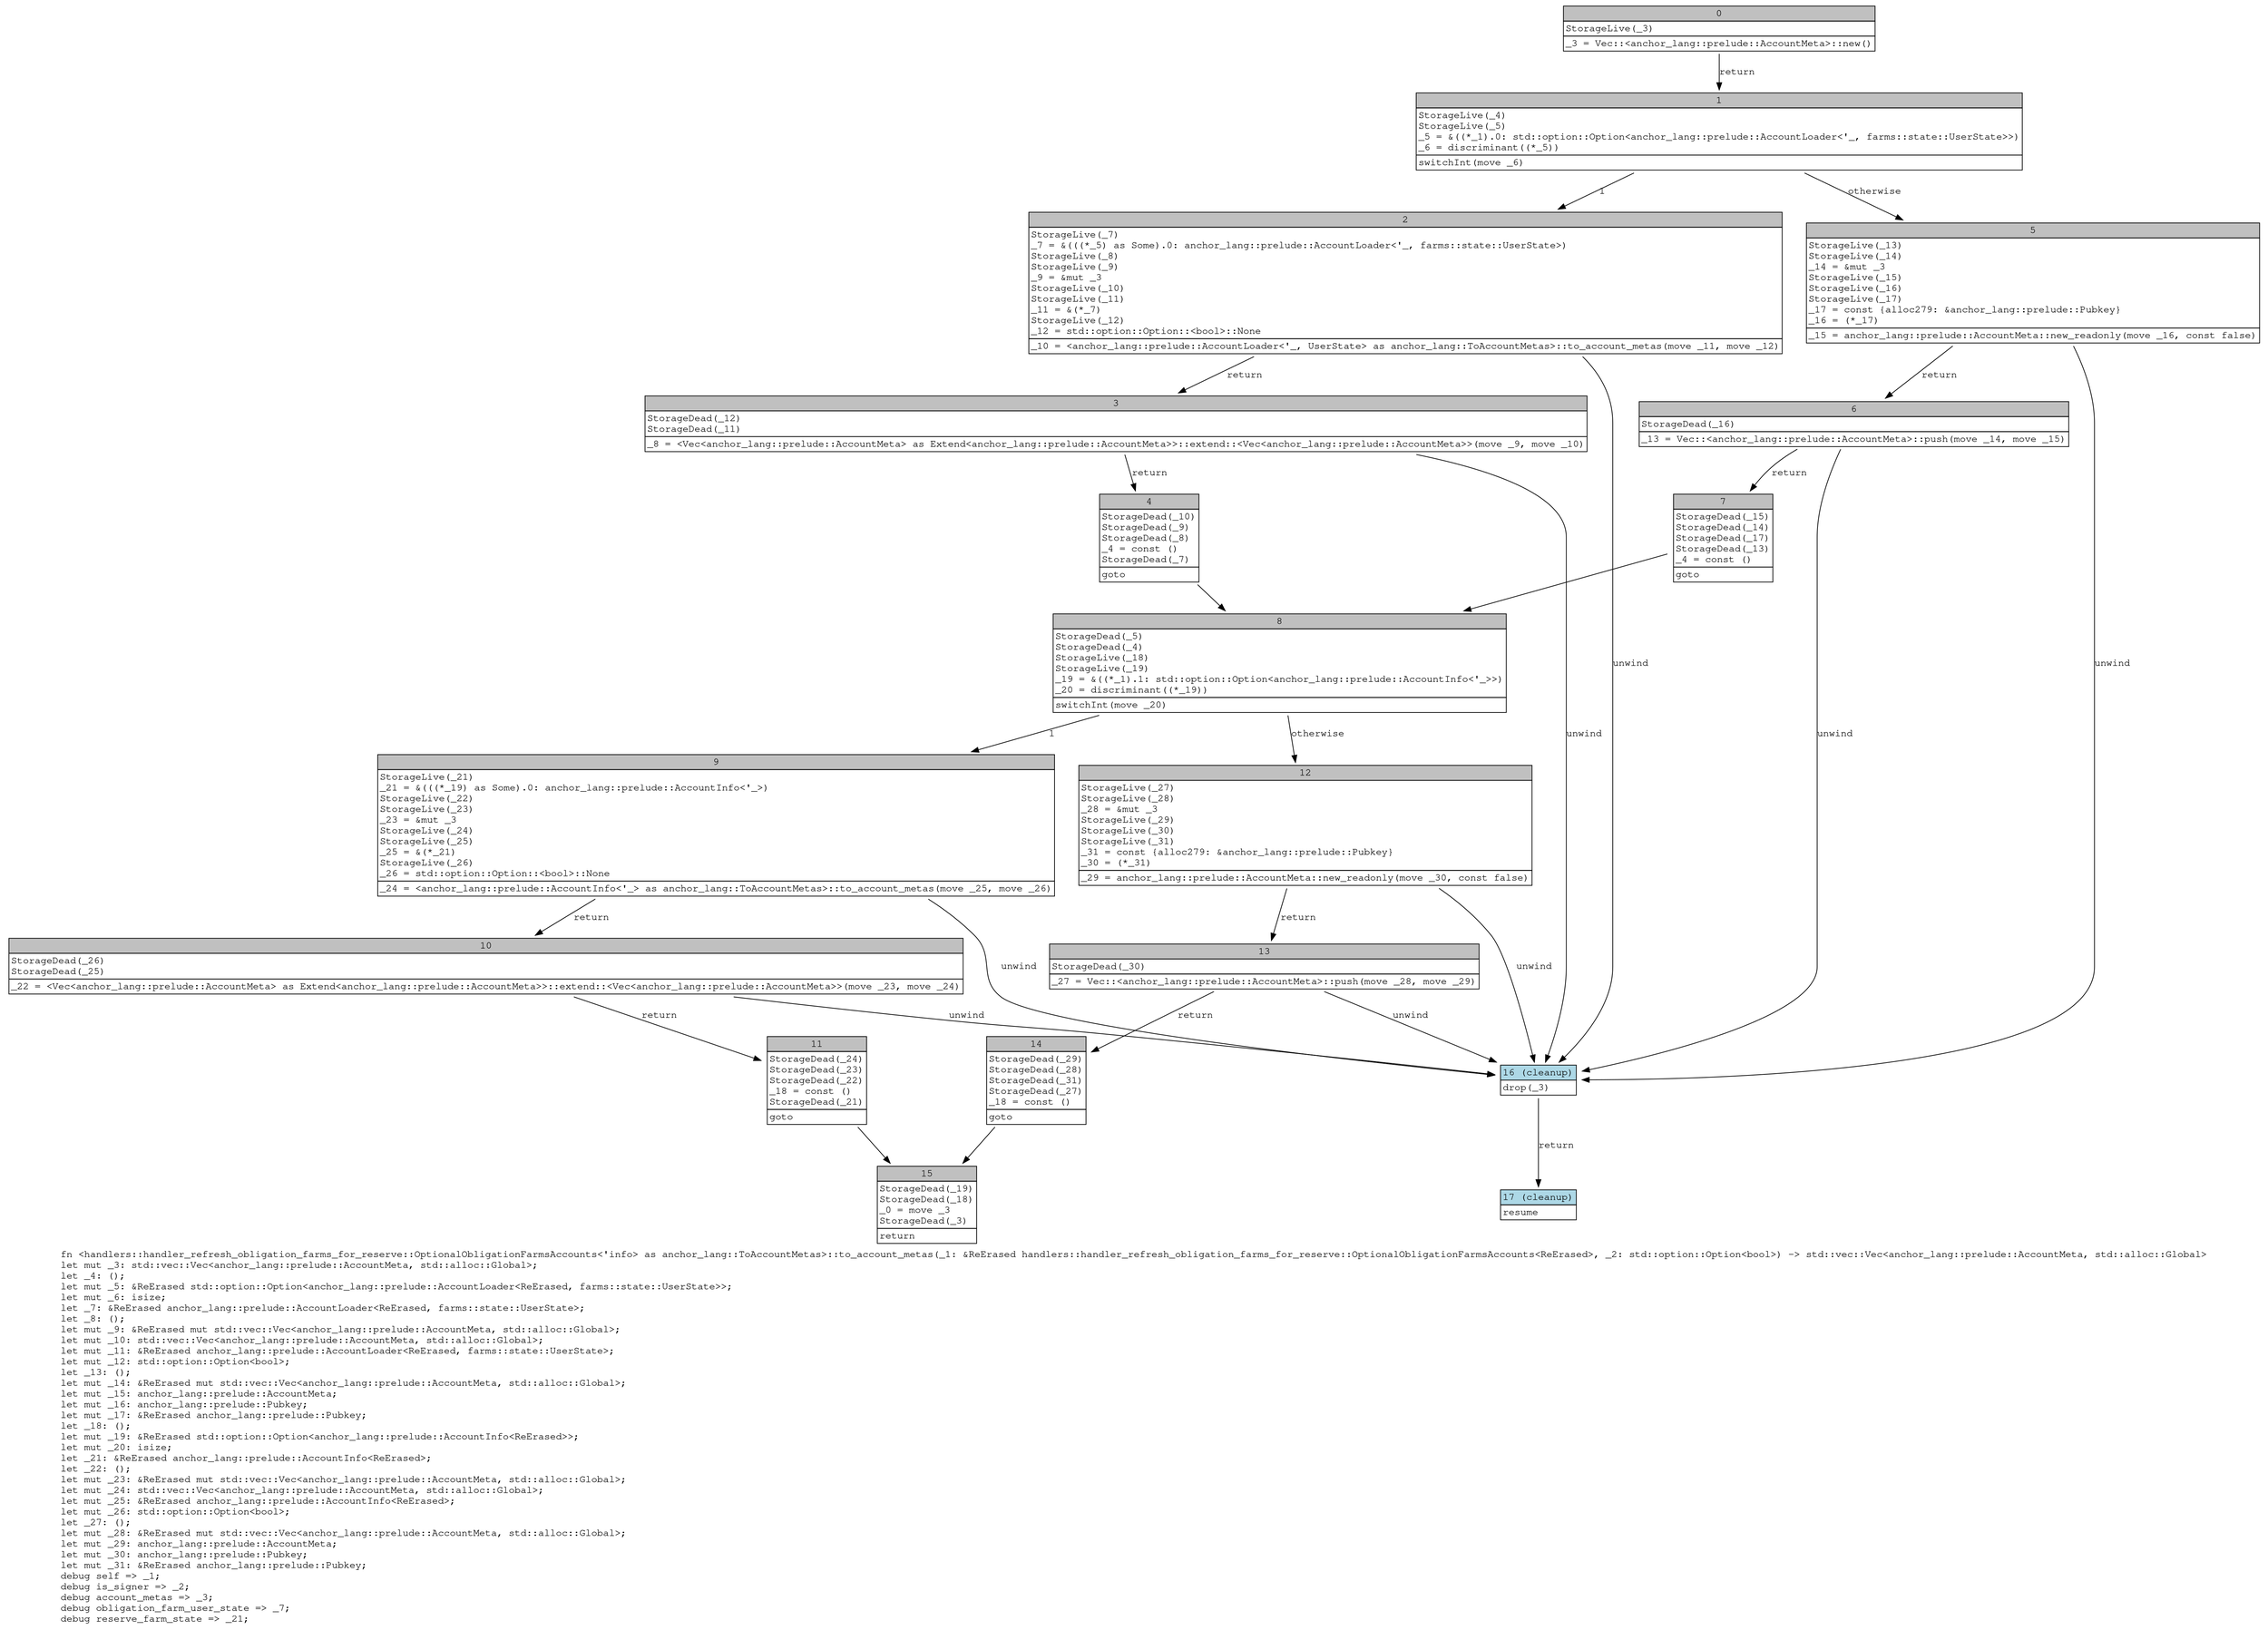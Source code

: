 digraph Mir_0_5142 {
    graph [fontname="Courier, monospace"];
    node [fontname="Courier, monospace"];
    edge [fontname="Courier, monospace"];
    label=<fn &lt;handlers::handler_refresh_obligation_farms_for_reserve::OptionalObligationFarmsAccounts&lt;'info&gt; as anchor_lang::ToAccountMetas&gt;::to_account_metas(_1: &amp;ReErased handlers::handler_refresh_obligation_farms_for_reserve::OptionalObligationFarmsAccounts&lt;ReErased&gt;, _2: std::option::Option&lt;bool&gt;) -&gt; std::vec::Vec&lt;anchor_lang::prelude::AccountMeta, std::alloc::Global&gt;<br align="left"/>let mut _3: std::vec::Vec&lt;anchor_lang::prelude::AccountMeta, std::alloc::Global&gt;;<br align="left"/>let _4: ();<br align="left"/>let mut _5: &amp;ReErased std::option::Option&lt;anchor_lang::prelude::AccountLoader&lt;ReErased, farms::state::UserState&gt;&gt;;<br align="left"/>let mut _6: isize;<br align="left"/>let _7: &amp;ReErased anchor_lang::prelude::AccountLoader&lt;ReErased, farms::state::UserState&gt;;<br align="left"/>let _8: ();<br align="left"/>let mut _9: &amp;ReErased mut std::vec::Vec&lt;anchor_lang::prelude::AccountMeta, std::alloc::Global&gt;;<br align="left"/>let mut _10: std::vec::Vec&lt;anchor_lang::prelude::AccountMeta, std::alloc::Global&gt;;<br align="left"/>let mut _11: &amp;ReErased anchor_lang::prelude::AccountLoader&lt;ReErased, farms::state::UserState&gt;;<br align="left"/>let mut _12: std::option::Option&lt;bool&gt;;<br align="left"/>let _13: ();<br align="left"/>let mut _14: &amp;ReErased mut std::vec::Vec&lt;anchor_lang::prelude::AccountMeta, std::alloc::Global&gt;;<br align="left"/>let mut _15: anchor_lang::prelude::AccountMeta;<br align="left"/>let mut _16: anchor_lang::prelude::Pubkey;<br align="left"/>let mut _17: &amp;ReErased anchor_lang::prelude::Pubkey;<br align="left"/>let _18: ();<br align="left"/>let mut _19: &amp;ReErased std::option::Option&lt;anchor_lang::prelude::AccountInfo&lt;ReErased&gt;&gt;;<br align="left"/>let mut _20: isize;<br align="left"/>let _21: &amp;ReErased anchor_lang::prelude::AccountInfo&lt;ReErased&gt;;<br align="left"/>let _22: ();<br align="left"/>let mut _23: &amp;ReErased mut std::vec::Vec&lt;anchor_lang::prelude::AccountMeta, std::alloc::Global&gt;;<br align="left"/>let mut _24: std::vec::Vec&lt;anchor_lang::prelude::AccountMeta, std::alloc::Global&gt;;<br align="left"/>let mut _25: &amp;ReErased anchor_lang::prelude::AccountInfo&lt;ReErased&gt;;<br align="left"/>let mut _26: std::option::Option&lt;bool&gt;;<br align="left"/>let _27: ();<br align="left"/>let mut _28: &amp;ReErased mut std::vec::Vec&lt;anchor_lang::prelude::AccountMeta, std::alloc::Global&gt;;<br align="left"/>let mut _29: anchor_lang::prelude::AccountMeta;<br align="left"/>let mut _30: anchor_lang::prelude::Pubkey;<br align="left"/>let mut _31: &amp;ReErased anchor_lang::prelude::Pubkey;<br align="left"/>debug self =&gt; _1;<br align="left"/>debug is_signer =&gt; _2;<br align="left"/>debug account_metas =&gt; _3;<br align="left"/>debug obligation_farm_user_state =&gt; _7;<br align="left"/>debug reserve_farm_state =&gt; _21;<br align="left"/>>;
    bb0__0_5142 [shape="none", label=<<table border="0" cellborder="1" cellspacing="0"><tr><td bgcolor="gray" align="center" colspan="1">0</td></tr><tr><td align="left" balign="left">StorageLive(_3)<br/></td></tr><tr><td align="left">_3 = Vec::&lt;anchor_lang::prelude::AccountMeta&gt;::new()</td></tr></table>>];
    bb1__0_5142 [shape="none", label=<<table border="0" cellborder="1" cellspacing="0"><tr><td bgcolor="gray" align="center" colspan="1">1</td></tr><tr><td align="left" balign="left">StorageLive(_4)<br/>StorageLive(_5)<br/>_5 = &amp;((*_1).0: std::option::Option&lt;anchor_lang::prelude::AccountLoader&lt;'_, farms::state::UserState&gt;&gt;)<br/>_6 = discriminant((*_5))<br/></td></tr><tr><td align="left">switchInt(move _6)</td></tr></table>>];
    bb2__0_5142 [shape="none", label=<<table border="0" cellborder="1" cellspacing="0"><tr><td bgcolor="gray" align="center" colspan="1">2</td></tr><tr><td align="left" balign="left">StorageLive(_7)<br/>_7 = &amp;(((*_5) as Some).0: anchor_lang::prelude::AccountLoader&lt;'_, farms::state::UserState&gt;)<br/>StorageLive(_8)<br/>StorageLive(_9)<br/>_9 = &amp;mut _3<br/>StorageLive(_10)<br/>StorageLive(_11)<br/>_11 = &amp;(*_7)<br/>StorageLive(_12)<br/>_12 = std::option::Option::&lt;bool&gt;::None<br/></td></tr><tr><td align="left">_10 = &lt;anchor_lang::prelude::AccountLoader&lt;'_, UserState&gt; as anchor_lang::ToAccountMetas&gt;::to_account_metas(move _11, move _12)</td></tr></table>>];
    bb3__0_5142 [shape="none", label=<<table border="0" cellborder="1" cellspacing="0"><tr><td bgcolor="gray" align="center" colspan="1">3</td></tr><tr><td align="left" balign="left">StorageDead(_12)<br/>StorageDead(_11)<br/></td></tr><tr><td align="left">_8 = &lt;Vec&lt;anchor_lang::prelude::AccountMeta&gt; as Extend&lt;anchor_lang::prelude::AccountMeta&gt;&gt;::extend::&lt;Vec&lt;anchor_lang::prelude::AccountMeta&gt;&gt;(move _9, move _10)</td></tr></table>>];
    bb4__0_5142 [shape="none", label=<<table border="0" cellborder="1" cellspacing="0"><tr><td bgcolor="gray" align="center" colspan="1">4</td></tr><tr><td align="left" balign="left">StorageDead(_10)<br/>StorageDead(_9)<br/>StorageDead(_8)<br/>_4 = const ()<br/>StorageDead(_7)<br/></td></tr><tr><td align="left">goto</td></tr></table>>];
    bb5__0_5142 [shape="none", label=<<table border="0" cellborder="1" cellspacing="0"><tr><td bgcolor="gray" align="center" colspan="1">5</td></tr><tr><td align="left" balign="left">StorageLive(_13)<br/>StorageLive(_14)<br/>_14 = &amp;mut _3<br/>StorageLive(_15)<br/>StorageLive(_16)<br/>StorageLive(_17)<br/>_17 = const {alloc279: &amp;anchor_lang::prelude::Pubkey}<br/>_16 = (*_17)<br/></td></tr><tr><td align="left">_15 = anchor_lang::prelude::AccountMeta::new_readonly(move _16, const false)</td></tr></table>>];
    bb6__0_5142 [shape="none", label=<<table border="0" cellborder="1" cellspacing="0"><tr><td bgcolor="gray" align="center" colspan="1">6</td></tr><tr><td align="left" balign="left">StorageDead(_16)<br/></td></tr><tr><td align="left">_13 = Vec::&lt;anchor_lang::prelude::AccountMeta&gt;::push(move _14, move _15)</td></tr></table>>];
    bb7__0_5142 [shape="none", label=<<table border="0" cellborder="1" cellspacing="0"><tr><td bgcolor="gray" align="center" colspan="1">7</td></tr><tr><td align="left" balign="left">StorageDead(_15)<br/>StorageDead(_14)<br/>StorageDead(_17)<br/>StorageDead(_13)<br/>_4 = const ()<br/></td></tr><tr><td align="left">goto</td></tr></table>>];
    bb8__0_5142 [shape="none", label=<<table border="0" cellborder="1" cellspacing="0"><tr><td bgcolor="gray" align="center" colspan="1">8</td></tr><tr><td align="left" balign="left">StorageDead(_5)<br/>StorageDead(_4)<br/>StorageLive(_18)<br/>StorageLive(_19)<br/>_19 = &amp;((*_1).1: std::option::Option&lt;anchor_lang::prelude::AccountInfo&lt;'_&gt;&gt;)<br/>_20 = discriminant((*_19))<br/></td></tr><tr><td align="left">switchInt(move _20)</td></tr></table>>];
    bb9__0_5142 [shape="none", label=<<table border="0" cellborder="1" cellspacing="0"><tr><td bgcolor="gray" align="center" colspan="1">9</td></tr><tr><td align="left" balign="left">StorageLive(_21)<br/>_21 = &amp;(((*_19) as Some).0: anchor_lang::prelude::AccountInfo&lt;'_&gt;)<br/>StorageLive(_22)<br/>StorageLive(_23)<br/>_23 = &amp;mut _3<br/>StorageLive(_24)<br/>StorageLive(_25)<br/>_25 = &amp;(*_21)<br/>StorageLive(_26)<br/>_26 = std::option::Option::&lt;bool&gt;::None<br/></td></tr><tr><td align="left">_24 = &lt;anchor_lang::prelude::AccountInfo&lt;'_&gt; as anchor_lang::ToAccountMetas&gt;::to_account_metas(move _25, move _26)</td></tr></table>>];
    bb10__0_5142 [shape="none", label=<<table border="0" cellborder="1" cellspacing="0"><tr><td bgcolor="gray" align="center" colspan="1">10</td></tr><tr><td align="left" balign="left">StorageDead(_26)<br/>StorageDead(_25)<br/></td></tr><tr><td align="left">_22 = &lt;Vec&lt;anchor_lang::prelude::AccountMeta&gt; as Extend&lt;anchor_lang::prelude::AccountMeta&gt;&gt;::extend::&lt;Vec&lt;anchor_lang::prelude::AccountMeta&gt;&gt;(move _23, move _24)</td></tr></table>>];
    bb11__0_5142 [shape="none", label=<<table border="0" cellborder="1" cellspacing="0"><tr><td bgcolor="gray" align="center" colspan="1">11</td></tr><tr><td align="left" balign="left">StorageDead(_24)<br/>StorageDead(_23)<br/>StorageDead(_22)<br/>_18 = const ()<br/>StorageDead(_21)<br/></td></tr><tr><td align="left">goto</td></tr></table>>];
    bb12__0_5142 [shape="none", label=<<table border="0" cellborder="1" cellspacing="0"><tr><td bgcolor="gray" align="center" colspan="1">12</td></tr><tr><td align="left" balign="left">StorageLive(_27)<br/>StorageLive(_28)<br/>_28 = &amp;mut _3<br/>StorageLive(_29)<br/>StorageLive(_30)<br/>StorageLive(_31)<br/>_31 = const {alloc279: &amp;anchor_lang::prelude::Pubkey}<br/>_30 = (*_31)<br/></td></tr><tr><td align="left">_29 = anchor_lang::prelude::AccountMeta::new_readonly(move _30, const false)</td></tr></table>>];
    bb13__0_5142 [shape="none", label=<<table border="0" cellborder="1" cellspacing="0"><tr><td bgcolor="gray" align="center" colspan="1">13</td></tr><tr><td align="left" balign="left">StorageDead(_30)<br/></td></tr><tr><td align="left">_27 = Vec::&lt;anchor_lang::prelude::AccountMeta&gt;::push(move _28, move _29)</td></tr></table>>];
    bb14__0_5142 [shape="none", label=<<table border="0" cellborder="1" cellspacing="0"><tr><td bgcolor="gray" align="center" colspan="1">14</td></tr><tr><td align="left" balign="left">StorageDead(_29)<br/>StorageDead(_28)<br/>StorageDead(_31)<br/>StorageDead(_27)<br/>_18 = const ()<br/></td></tr><tr><td align="left">goto</td></tr></table>>];
    bb15__0_5142 [shape="none", label=<<table border="0" cellborder="1" cellspacing="0"><tr><td bgcolor="gray" align="center" colspan="1">15</td></tr><tr><td align="left" balign="left">StorageDead(_19)<br/>StorageDead(_18)<br/>_0 = move _3<br/>StorageDead(_3)<br/></td></tr><tr><td align="left">return</td></tr></table>>];
    bb16__0_5142 [shape="none", label=<<table border="0" cellborder="1" cellspacing="0"><tr><td bgcolor="lightblue" align="center" colspan="1">16 (cleanup)</td></tr><tr><td align="left">drop(_3)</td></tr></table>>];
    bb17__0_5142 [shape="none", label=<<table border="0" cellborder="1" cellspacing="0"><tr><td bgcolor="lightblue" align="center" colspan="1">17 (cleanup)</td></tr><tr><td align="left">resume</td></tr></table>>];
    bb0__0_5142 -> bb1__0_5142 [label="return"];
    bb1__0_5142 -> bb2__0_5142 [label="1"];
    bb1__0_5142 -> bb5__0_5142 [label="otherwise"];
    bb2__0_5142 -> bb3__0_5142 [label="return"];
    bb2__0_5142 -> bb16__0_5142 [label="unwind"];
    bb3__0_5142 -> bb4__0_5142 [label="return"];
    bb3__0_5142 -> bb16__0_5142 [label="unwind"];
    bb4__0_5142 -> bb8__0_5142 [label=""];
    bb5__0_5142 -> bb6__0_5142 [label="return"];
    bb5__0_5142 -> bb16__0_5142 [label="unwind"];
    bb6__0_5142 -> bb7__0_5142 [label="return"];
    bb6__0_5142 -> bb16__0_5142 [label="unwind"];
    bb7__0_5142 -> bb8__0_5142 [label=""];
    bb8__0_5142 -> bb9__0_5142 [label="1"];
    bb8__0_5142 -> bb12__0_5142 [label="otherwise"];
    bb9__0_5142 -> bb10__0_5142 [label="return"];
    bb9__0_5142 -> bb16__0_5142 [label="unwind"];
    bb10__0_5142 -> bb11__0_5142 [label="return"];
    bb10__0_5142 -> bb16__0_5142 [label="unwind"];
    bb11__0_5142 -> bb15__0_5142 [label=""];
    bb12__0_5142 -> bb13__0_5142 [label="return"];
    bb12__0_5142 -> bb16__0_5142 [label="unwind"];
    bb13__0_5142 -> bb14__0_5142 [label="return"];
    bb13__0_5142 -> bb16__0_5142 [label="unwind"];
    bb14__0_5142 -> bb15__0_5142 [label=""];
    bb16__0_5142 -> bb17__0_5142 [label="return"];
}

